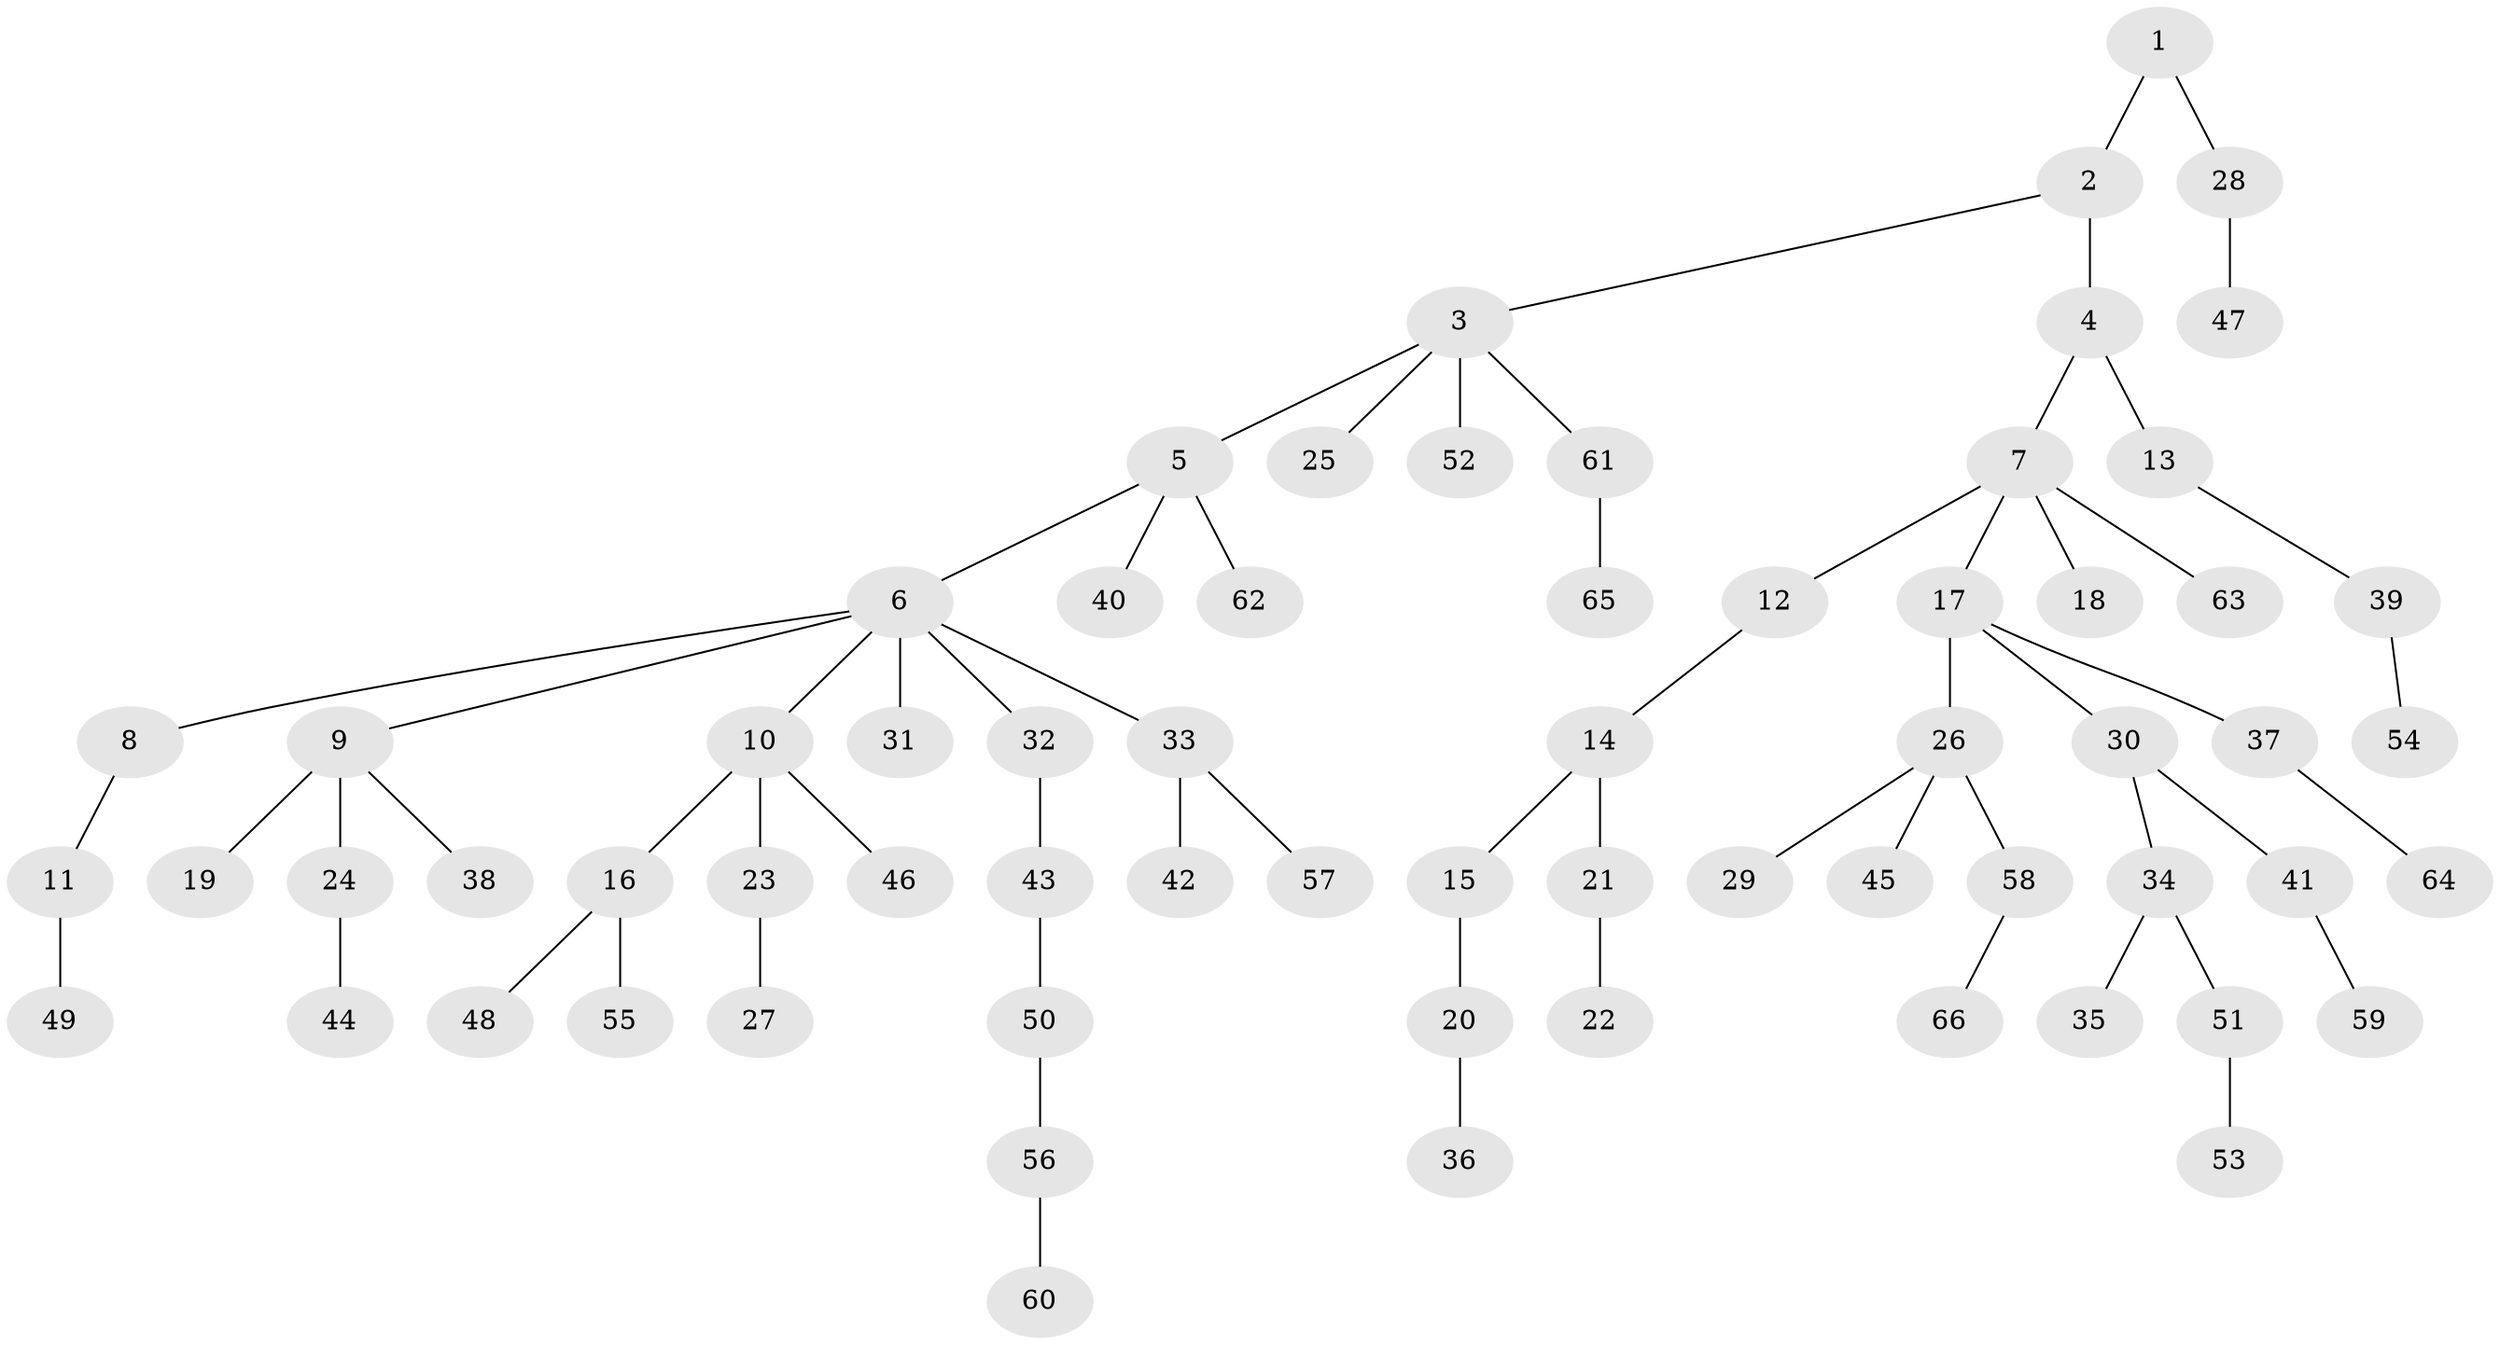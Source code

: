 // original degree distribution, {2: 0.23015873015873015, 4: 0.06349206349206349, 7: 0.007936507936507936, 3: 0.15079365079365079, 5: 0.007936507936507936, 9: 0.007936507936507936, 6: 0.023809523809523808, 1: 0.5079365079365079}
// Generated by graph-tools (version 1.1) at 2025/36/03/09/25 02:36:55]
// undirected, 66 vertices, 65 edges
graph export_dot {
graph [start="1"]
  node [color=gray90,style=filled];
  1;
  2;
  3;
  4;
  5;
  6;
  7;
  8;
  9;
  10;
  11;
  12;
  13;
  14;
  15;
  16;
  17;
  18;
  19;
  20;
  21;
  22;
  23;
  24;
  25;
  26;
  27;
  28;
  29;
  30;
  31;
  32;
  33;
  34;
  35;
  36;
  37;
  38;
  39;
  40;
  41;
  42;
  43;
  44;
  45;
  46;
  47;
  48;
  49;
  50;
  51;
  52;
  53;
  54;
  55;
  56;
  57;
  58;
  59;
  60;
  61;
  62;
  63;
  64;
  65;
  66;
  1 -- 2 [weight=1.0];
  1 -- 28 [weight=1.0];
  2 -- 3 [weight=1.0];
  2 -- 4 [weight=1.0];
  3 -- 5 [weight=1.0];
  3 -- 25 [weight=1.0];
  3 -- 52 [weight=2.0];
  3 -- 61 [weight=1.0];
  4 -- 7 [weight=1.0];
  4 -- 13 [weight=2.0];
  5 -- 6 [weight=1.0];
  5 -- 40 [weight=1.0];
  5 -- 62 [weight=1.0];
  6 -- 8 [weight=1.0];
  6 -- 9 [weight=1.0];
  6 -- 10 [weight=1.0];
  6 -- 31 [weight=2.0];
  6 -- 32 [weight=1.0];
  6 -- 33 [weight=1.0];
  7 -- 12 [weight=1.0];
  7 -- 17 [weight=1.0];
  7 -- 18 [weight=1.0];
  7 -- 63 [weight=1.0];
  8 -- 11 [weight=1.0];
  9 -- 19 [weight=2.0];
  9 -- 24 [weight=1.0];
  9 -- 38 [weight=1.0];
  10 -- 16 [weight=1.0];
  10 -- 23 [weight=1.0];
  10 -- 46 [weight=1.0];
  11 -- 49 [weight=1.0];
  12 -- 14 [weight=1.0];
  13 -- 39 [weight=1.0];
  14 -- 15 [weight=1.0];
  14 -- 21 [weight=1.0];
  15 -- 20 [weight=1.0];
  16 -- 48 [weight=1.0];
  16 -- 55 [weight=1.0];
  17 -- 26 [weight=2.0];
  17 -- 30 [weight=1.0];
  17 -- 37 [weight=1.0];
  20 -- 36 [weight=2.0];
  21 -- 22 [weight=1.0];
  23 -- 27 [weight=2.0];
  24 -- 44 [weight=1.0];
  26 -- 29 [weight=1.0];
  26 -- 45 [weight=1.0];
  26 -- 58 [weight=1.0];
  28 -- 47 [weight=1.0];
  30 -- 34 [weight=1.0];
  30 -- 41 [weight=1.0];
  32 -- 43 [weight=1.0];
  33 -- 42 [weight=2.0];
  33 -- 57 [weight=1.0];
  34 -- 35 [weight=1.0];
  34 -- 51 [weight=1.0];
  37 -- 64 [weight=1.0];
  39 -- 54 [weight=1.0];
  41 -- 59 [weight=1.0];
  43 -- 50 [weight=2.0];
  50 -- 56 [weight=1.0];
  51 -- 53 [weight=1.0];
  56 -- 60 [weight=1.0];
  58 -- 66 [weight=1.0];
  61 -- 65 [weight=2.0];
}
